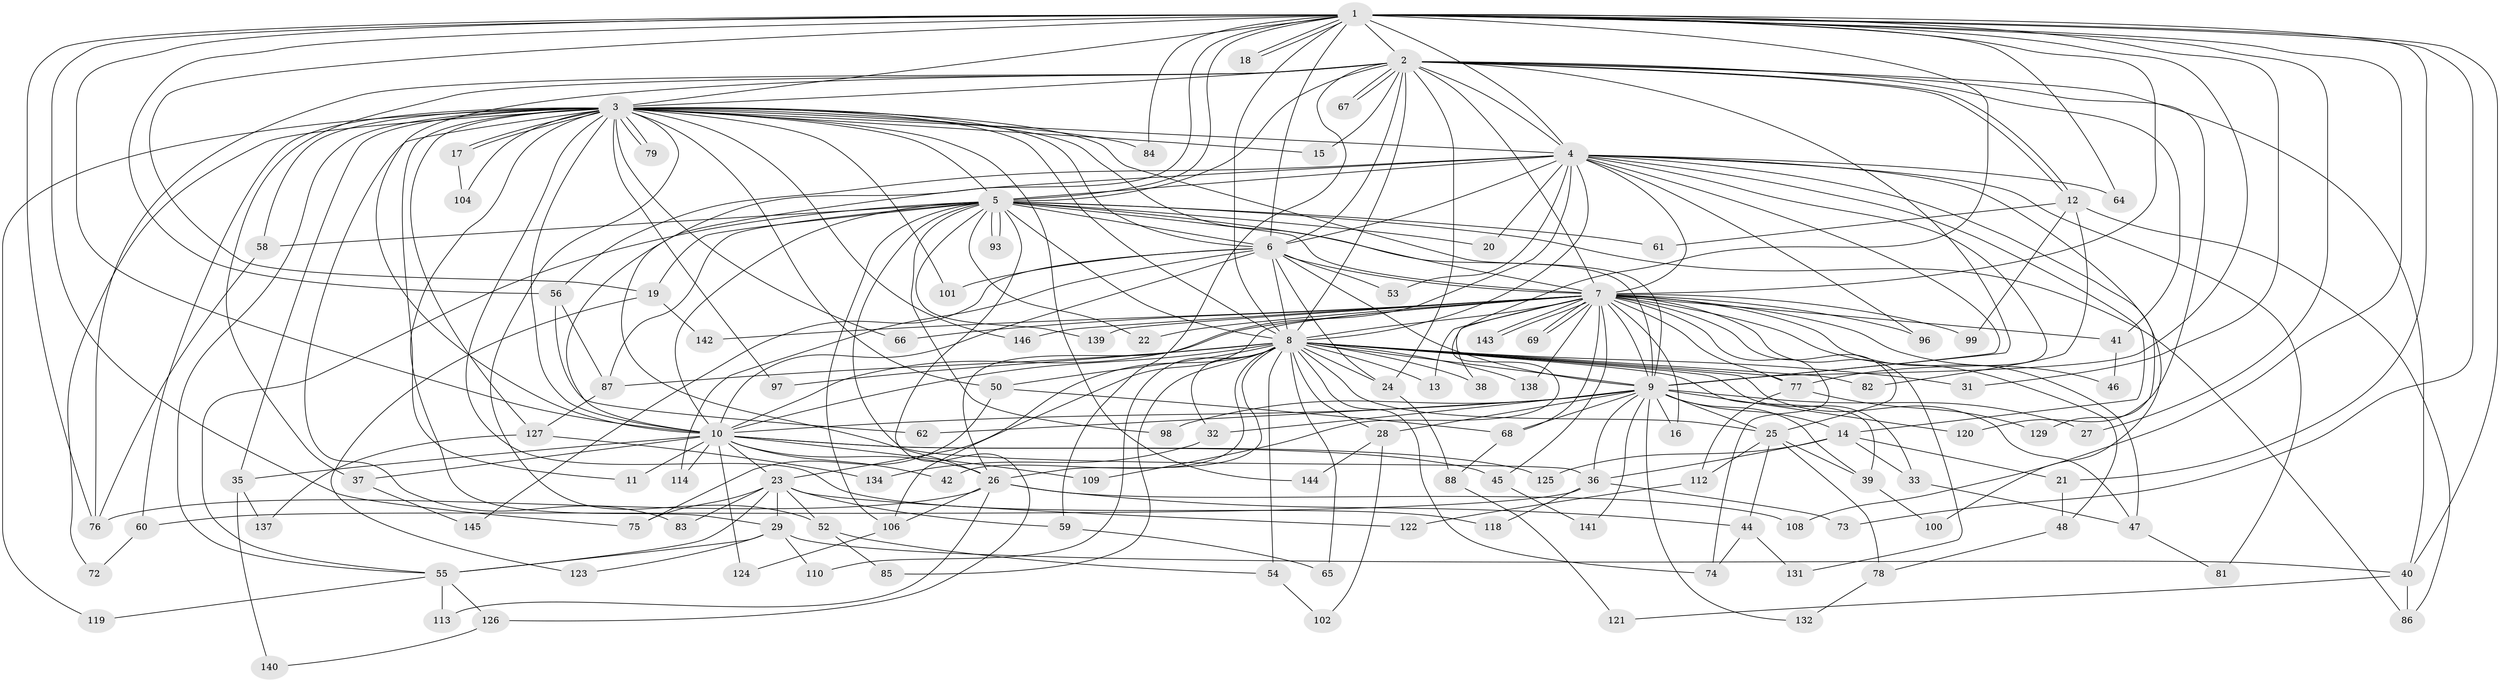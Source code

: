 // original degree distribution, {25: 0.00684931506849315, 21: 0.00684931506849315, 34: 0.0136986301369863, 22: 0.00684931506849315, 26: 0.00684931506849315, 14: 0.00684931506849315, 35: 0.00684931506849315, 24: 0.00684931506849315, 19: 0.00684931506849315, 2: 0.5205479452054794, 6: 0.02054794520547945, 3: 0.23972602739726026, 4: 0.10273972602739725, 7: 0.02054794520547945, 9: 0.00684931506849315, 5: 0.02054794520547945}
// Generated by graph-tools (version 1.1) at 2025/41/03/06/25 10:41:44]
// undirected, 118 vertices, 280 edges
graph export_dot {
graph [start="1"]
  node [color=gray90,style=filled];
  1 [super="+90"];
  2 [super="+34"];
  3 [super="+89"];
  4 [super="+116"];
  5 [super="+115"];
  6 [super="+70"];
  7 [super="+30"];
  8 [super="+57"];
  9 [super="+91"];
  10 [super="+107"];
  11;
  12 [super="+103"];
  13;
  14;
  15;
  16;
  17;
  18;
  19;
  20;
  21;
  22;
  23 [super="+43"];
  24;
  25 [super="+92"];
  26 [super="+133"];
  27;
  28;
  29 [super="+49"];
  31;
  32;
  33;
  35;
  36 [super="+71"];
  37;
  38;
  39;
  40 [super="+94"];
  41;
  42;
  44 [super="+95"];
  45;
  46;
  47 [super="+51"];
  48;
  50 [super="+136"];
  52 [super="+63"];
  53;
  54;
  55 [super="+105"];
  56;
  58 [super="+135"];
  59;
  60;
  61;
  62;
  64;
  65;
  66;
  67;
  68 [super="+130"];
  69;
  72;
  73;
  74;
  75;
  76 [super="+80"];
  77 [super="+117"];
  78;
  79;
  81;
  82;
  83;
  84;
  85;
  86;
  87 [super="+128"];
  88;
  93;
  96;
  97;
  98;
  99;
  100;
  101;
  102;
  104;
  106 [super="+111"];
  108;
  109;
  110;
  112;
  113;
  114;
  118;
  119;
  120;
  121;
  122;
  123;
  124;
  125;
  126;
  127;
  129;
  131;
  132;
  134;
  137;
  138;
  139;
  140;
  141;
  142;
  143;
  144;
  145;
  146;
  1 -- 2;
  1 -- 3;
  1 -- 4;
  1 -- 5;
  1 -- 6;
  1 -- 7 [weight=2];
  1 -- 8;
  1 -- 9;
  1 -- 10;
  1 -- 18;
  1 -- 18;
  1 -- 19;
  1 -- 21;
  1 -- 26;
  1 -- 27;
  1 -- 31;
  1 -- 56;
  1 -- 64;
  1 -- 73;
  1 -- 75;
  1 -- 76;
  1 -- 84;
  1 -- 109;
  1 -- 108;
  1 -- 40;
  2 -- 3;
  2 -- 4 [weight=2];
  2 -- 5 [weight=2];
  2 -- 6;
  2 -- 7;
  2 -- 8;
  2 -- 9;
  2 -- 10;
  2 -- 12;
  2 -- 12;
  2 -- 15;
  2 -- 24;
  2 -- 37;
  2 -- 41;
  2 -- 59;
  2 -- 67;
  2 -- 67;
  2 -- 76;
  2 -- 120;
  2 -- 40;
  3 -- 4;
  3 -- 5;
  3 -- 6;
  3 -- 7;
  3 -- 8;
  3 -- 9;
  3 -- 10;
  3 -- 11;
  3 -- 15;
  3 -- 17;
  3 -- 17;
  3 -- 29 [weight=2];
  3 -- 35;
  3 -- 50;
  3 -- 52;
  3 -- 58;
  3 -- 60;
  3 -- 66;
  3 -- 72;
  3 -- 79;
  3 -- 79;
  3 -- 83;
  3 -- 84;
  3 -- 101;
  3 -- 104;
  3 -- 118;
  3 -- 119;
  3 -- 127;
  3 -- 144;
  3 -- 146;
  3 -- 97;
  3 -- 55;
  4 -- 5;
  4 -- 6;
  4 -- 7;
  4 -- 8;
  4 -- 9;
  4 -- 10;
  4 -- 14;
  4 -- 20;
  4 -- 26;
  4 -- 53 [weight=2];
  4 -- 56;
  4 -- 64;
  4 -- 77;
  4 -- 81;
  4 -- 96;
  4 -- 100;
  4 -- 129;
  5 -- 6;
  5 -- 7 [weight=2];
  5 -- 8;
  5 -- 9;
  5 -- 10;
  5 -- 19;
  5 -- 20;
  5 -- 22;
  5 -- 36;
  5 -- 58;
  5 -- 61;
  5 -- 86;
  5 -- 87;
  5 -- 93;
  5 -- 93;
  5 -- 98;
  5 -- 126;
  5 -- 139;
  5 -- 106;
  5 -- 55;
  6 -- 7;
  6 -- 8;
  6 -- 9;
  6 -- 10;
  6 -- 53;
  6 -- 101;
  6 -- 114;
  6 -- 145;
  6 -- 24;
  7 -- 8;
  7 -- 9 [weight=2];
  7 -- 10;
  7 -- 13;
  7 -- 16;
  7 -- 22;
  7 -- 25;
  7 -- 38;
  7 -- 41;
  7 -- 45;
  7 -- 48;
  7 -- 66;
  7 -- 68;
  7 -- 69;
  7 -- 69;
  7 -- 77;
  7 -- 96;
  7 -- 99;
  7 -- 106;
  7 -- 131;
  7 -- 138;
  7 -- 139;
  7 -- 142;
  7 -- 143;
  7 -- 143;
  7 -- 146;
  7 -- 74;
  7 -- 46;
  7 -- 47;
  8 -- 9;
  8 -- 10;
  8 -- 13;
  8 -- 23 [weight=2];
  8 -- 24;
  8 -- 28;
  8 -- 31;
  8 -- 32;
  8 -- 33;
  8 -- 38;
  8 -- 42;
  8 -- 47;
  8 -- 50;
  8 -- 54;
  8 -- 65;
  8 -- 74;
  8 -- 82;
  8 -- 85;
  8 -- 87;
  8 -- 97;
  8 -- 110;
  8 -- 138;
  8 -- 26;
  8 -- 39;
  8 -- 25;
  8 -- 77;
  9 -- 10;
  9 -- 14;
  9 -- 16;
  9 -- 25;
  9 -- 27;
  9 -- 28;
  9 -- 32;
  9 -- 39;
  9 -- 62;
  9 -- 68;
  9 -- 98;
  9 -- 120;
  9 -- 132;
  9 -- 141;
  9 -- 36;
  10 -- 11;
  10 -- 23;
  10 -- 35;
  10 -- 37;
  10 -- 42;
  10 -- 45;
  10 -- 109;
  10 -- 114;
  10 -- 124;
  10 -- 26;
  10 -- 125;
  12 -- 61;
  12 -- 82;
  12 -- 99;
  12 -- 86;
  14 -- 21;
  14 -- 33;
  14 -- 36;
  14 -- 125;
  17 -- 104;
  19 -- 123;
  19 -- 142;
  21 -- 48;
  23 -- 29;
  23 -- 52 [weight=2];
  23 -- 59;
  23 -- 122;
  23 -- 83;
  23 -- 55;
  23 -- 75;
  24 -- 88;
  25 -- 39;
  25 -- 44;
  25 -- 78;
  25 -- 112;
  26 -- 44;
  26 -- 106;
  26 -- 108;
  26 -- 113;
  26 -- 76;
  28 -- 102;
  28 -- 144;
  29 -- 40;
  29 -- 55;
  29 -- 110;
  29 -- 123;
  32 -- 134;
  33 -- 47;
  35 -- 137;
  35 -- 140;
  36 -- 60;
  36 -- 118;
  36 -- 73;
  37 -- 145;
  39 -- 100;
  40 -- 86;
  40 -- 121;
  41 -- 46;
  44 -- 74;
  44 -- 131;
  45 -- 141;
  47 -- 81;
  48 -- 78;
  50 -- 75;
  50 -- 68;
  52 -- 54;
  52 -- 85;
  54 -- 102;
  55 -- 113;
  55 -- 119;
  55 -- 126;
  56 -- 62;
  56 -- 87;
  58 -- 76;
  59 -- 65;
  60 -- 72;
  68 -- 88;
  77 -- 112;
  77 -- 129;
  78 -- 132;
  87 -- 127;
  88 -- 121;
  106 -- 124;
  112 -- 122;
  126 -- 140;
  127 -- 134;
  127 -- 137;
}
